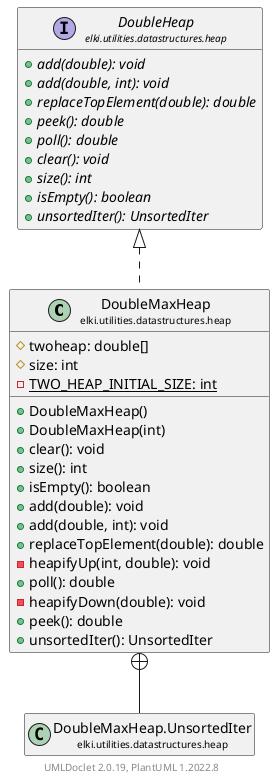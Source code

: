 @startuml
    remove .*\.(Instance|Par|Parameterizer|Factory)$
    set namespaceSeparator none
    hide empty fields
    hide empty methods

    class "<size:14>DoubleMaxHeap\n<size:10>elki.utilities.datastructures.heap" as elki.utilities.datastructures.heap.DoubleMaxHeap [[DoubleMaxHeap.html]] {
        #twoheap: double[]
        #size: int
        {static} -TWO_HEAP_INITIAL_SIZE: int
        +DoubleMaxHeap()
        +DoubleMaxHeap(int)
        +clear(): void
        +size(): int
        +isEmpty(): boolean
        +add(double): void
        +add(double, int): void
        +replaceTopElement(double): double
        -heapifyUp(int, double): void
        +poll(): double
        -heapifyDown(double): void
        +peek(): double
        +unsortedIter(): UnsortedIter
    }

    interface "<size:14>DoubleHeap\n<size:10>elki.utilities.datastructures.heap" as elki.utilities.datastructures.heap.DoubleHeap [[DoubleHeap.html]] {
        {abstract} +add(double): void
        {abstract} +add(double, int): void
        {abstract} +replaceTopElement(double): double
        {abstract} +peek(): double
        {abstract} +poll(): double
        {abstract} +clear(): void
        {abstract} +size(): int
        {abstract} +isEmpty(): boolean
        {abstract} +unsortedIter(): UnsortedIter
    }
    class "<size:14>DoubleMaxHeap.UnsortedIter\n<size:10>elki.utilities.datastructures.heap" as elki.utilities.datastructures.heap.DoubleMaxHeap.UnsortedIter [[DoubleMaxHeap.UnsortedIter.html]]

    elki.utilities.datastructures.heap.DoubleHeap <|.. elki.utilities.datastructures.heap.DoubleMaxHeap
    elki.utilities.datastructures.heap.DoubleMaxHeap +-- elki.utilities.datastructures.heap.DoubleMaxHeap.UnsortedIter

    center footer UMLDoclet 2.0.19, PlantUML 1.2022.8
@enduml
